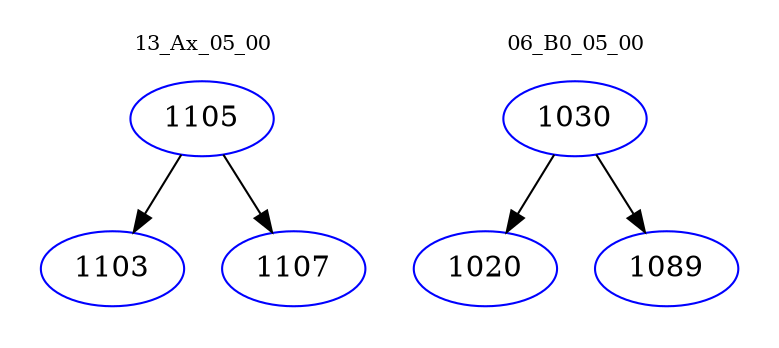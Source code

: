 digraph{
subgraph cluster_0 {
color = white
label = "13_Ax_05_00";
fontsize=10;
T0_1105 [label="1105", color="blue"]
T0_1105 -> T0_1103 [color="black"]
T0_1103 [label="1103", color="blue"]
T0_1105 -> T0_1107 [color="black"]
T0_1107 [label="1107", color="blue"]
}
subgraph cluster_1 {
color = white
label = "06_B0_05_00";
fontsize=10;
T1_1030 [label="1030", color="blue"]
T1_1030 -> T1_1020 [color="black"]
T1_1020 [label="1020", color="blue"]
T1_1030 -> T1_1089 [color="black"]
T1_1089 [label="1089", color="blue"]
}
}
